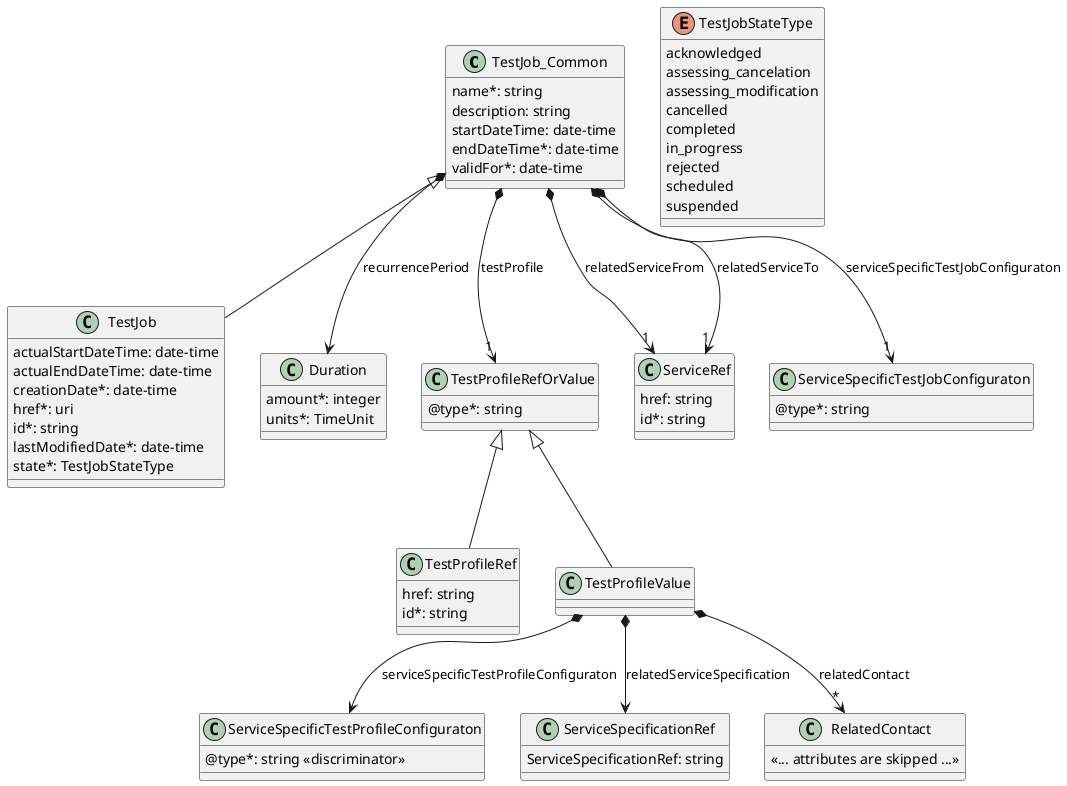 @startuml testJobModel


class TestJob_Common {

    name*: string
    description: string
    startDateTime: date-time
    endDateTime*: date-time
    validFor*: date-time
}

class TestJob {

    actualStartDateTime: date-time
    actualEndDateTime: date-time
    creationDate*: date-time
    href*: uri
    id*: string
    lastModifiedDate*: date-time
    state*: TestJobStateType
}
TestJob_Common <|-- TestJob

enum TestJobStateType {

    acknowledged
    assessing_cancelation
    assessing_modification
    cancelled
    completed
    in_progress
    rejected
    scheduled
    suspended
}


TestJob_Common *--> Duration : recurrencePeriod
TestJob_Common *-->"1" TestProfileRefOrValue : testProfile
TestJob_Common *-->"1" ServiceRef : relatedServiceFrom
TestJob_Common *-->"1" ServiceRef : relatedServiceTo
TestJob_Common *-->"1" ServiceSpecificTestJobConfiguraton : serviceSpecificTestJobConfiguraton

class ServiceSpecificTestJobConfiguraton {
    @type*: string
}

class TestProfileRef {

    href: string
    id*: string
}
TestProfileRefOrValue <|-- TestProfileRef

class Duration {

    amount*: integer
    units*: TimeUnit
}

class TestProfileRefOrValue {

    @type*: string
}

TestProfileRefOrValue <|-- TestProfileValue

TestProfileValue *--> ServiceSpecificTestProfileConfiguraton : serviceSpecificTestProfileConfiguraton
TestProfileValue *--> ServiceSpecificationRef : relatedServiceSpecification
TestProfileValue *-->"*" RelatedContact : relatedContact

class ServiceSpecificTestProfileConfiguraton {
    @type*: string <<discriminator>>
}
class ServiceSpecificationRef {
        ServiceSpecificationRef: string
}

class RelatedContact {
    <<... attributes are skipped ...>>
}

class ServiceRef {

    href: string
    id*: string
}


@enduml